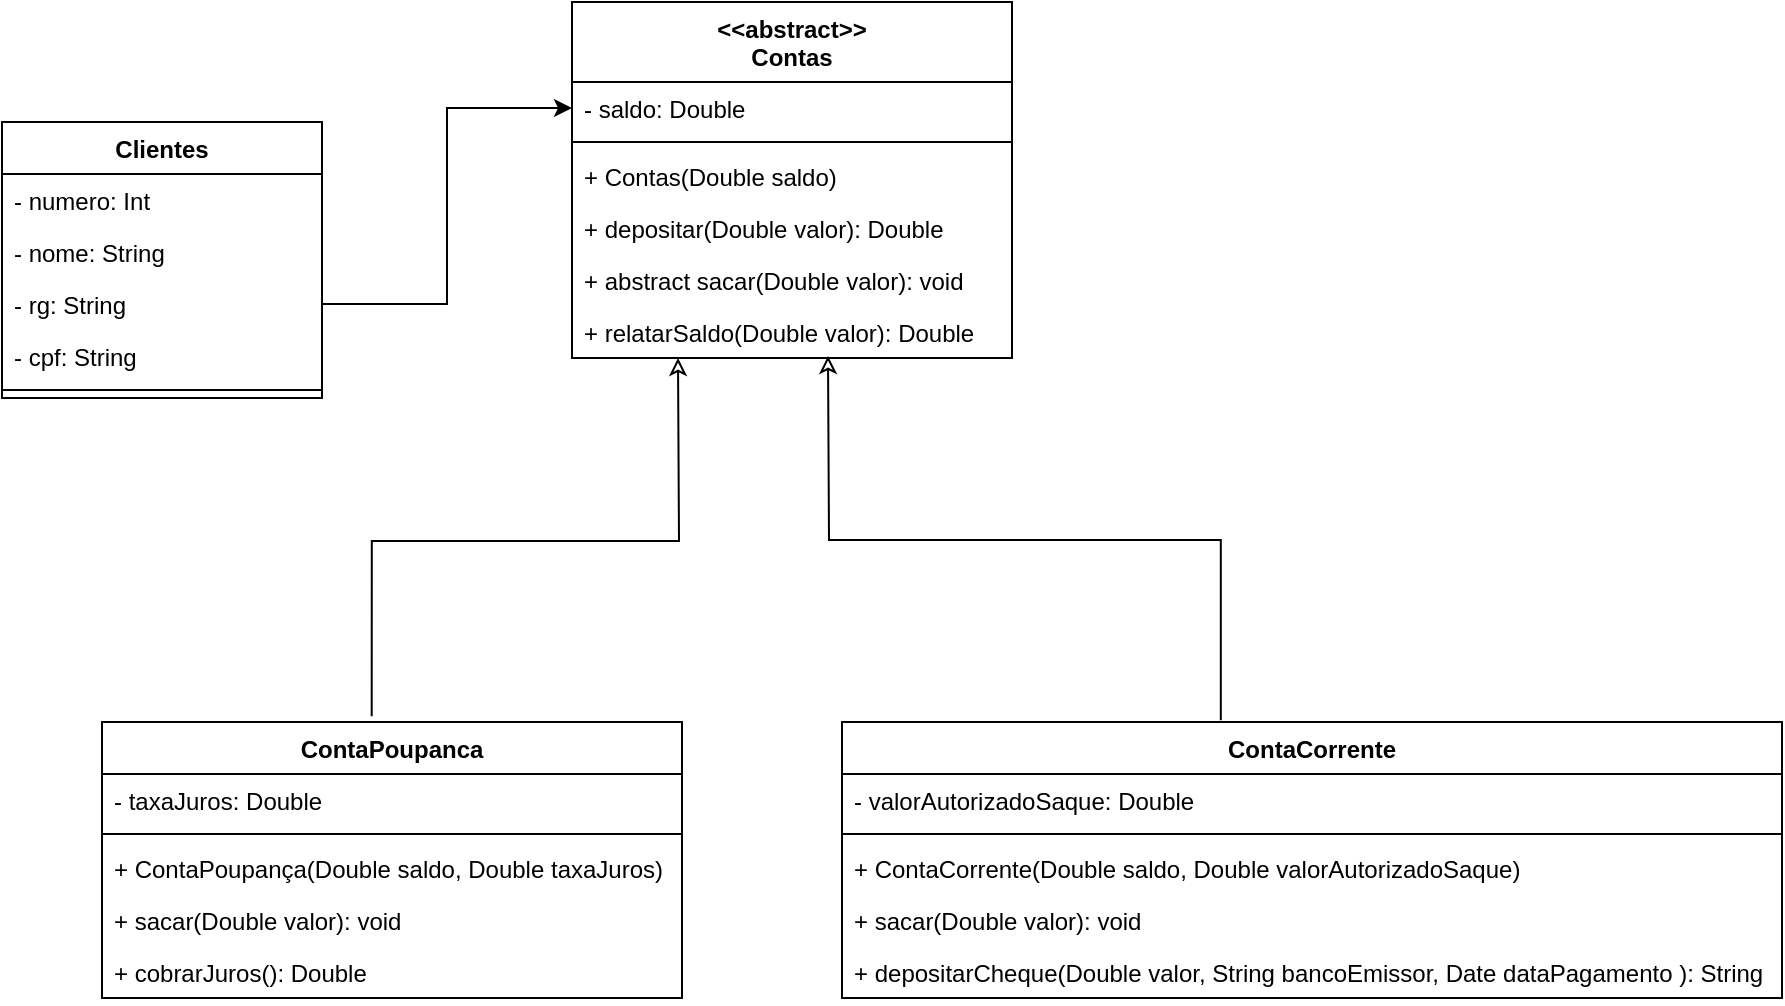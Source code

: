 <mxfile version="15.0.2" type="github">
  <diagram id="UyX0KWrk6E06cgrKRXnX" name="Page-1">
    <mxGraphModel dx="477" dy="377" grid="1" gridSize="10" guides="1" tooltips="1" connect="1" arrows="1" fold="1" page="1" pageScale="1" pageWidth="1169" pageHeight="827" math="0" shadow="0">
      <root>
        <mxCell id="0" />
        <mxCell id="1" parent="0" />
        <mxCell id="UUC1_YlVvFAk-HskTXFo-26" style="edgeStyle=orthogonalEdgeStyle;rounded=0;orthogonalLoop=1;jettySize=auto;html=1;endArrow=classic;endFill=0;exitX=0.465;exitY=-0.021;exitDx=0;exitDy=0;exitPerimeter=0;" edge="1" parent="1" source="UUC1_YlVvFAk-HskTXFo-1">
          <mxGeometry relative="1" as="geometry">
            <mxPoint x="335.034" y="318" as="sourcePoint" />
            <mxPoint x="418" y="198" as="targetPoint" />
          </mxGeometry>
        </mxCell>
        <mxCell id="UUC1_YlVvFAk-HskTXFo-1" value="ContaPoupanca" style="swimlane;fontStyle=1;align=center;verticalAlign=top;childLayout=stackLayout;horizontal=1;startSize=26;horizontalStack=0;resizeParent=1;resizeParentMax=0;resizeLast=0;collapsible=1;marginBottom=0;" vertex="1" parent="1">
          <mxGeometry x="130" y="380" width="290" height="138" as="geometry" />
        </mxCell>
        <mxCell id="UUC1_YlVvFAk-HskTXFo-2" value="- taxaJuros: Double" style="text;strokeColor=none;fillColor=none;align=left;verticalAlign=top;spacingLeft=4;spacingRight=4;overflow=hidden;rotatable=0;points=[[0,0.5],[1,0.5]];portConstraint=eastwest;" vertex="1" parent="UUC1_YlVvFAk-HskTXFo-1">
          <mxGeometry y="26" width="290" height="26" as="geometry" />
        </mxCell>
        <mxCell id="UUC1_YlVvFAk-HskTXFo-3" value="" style="line;strokeWidth=1;fillColor=none;align=left;verticalAlign=middle;spacingTop=-1;spacingLeft=3;spacingRight=3;rotatable=0;labelPosition=right;points=[];portConstraint=eastwest;" vertex="1" parent="UUC1_YlVvFAk-HskTXFo-1">
          <mxGeometry y="52" width="290" height="8" as="geometry" />
        </mxCell>
        <mxCell id="UUC1_YlVvFAk-HskTXFo-4" value="+ ContaPoupança(Double saldo, Double taxaJuros)" style="text;strokeColor=none;fillColor=none;align=left;verticalAlign=top;spacingLeft=4;spacingRight=4;overflow=hidden;rotatable=0;points=[[0,0.5],[1,0.5]];portConstraint=eastwest;" vertex="1" parent="UUC1_YlVvFAk-HskTXFo-1">
          <mxGeometry y="60" width="290" height="26" as="geometry" />
        </mxCell>
        <mxCell id="UUC1_YlVvFAk-HskTXFo-29" value="+ sacar(Double valor): void" style="text;strokeColor=none;fillColor=none;align=left;verticalAlign=top;spacingLeft=4;spacingRight=4;overflow=hidden;rotatable=0;points=[[0,0.5],[1,0.5]];portConstraint=eastwest;" vertex="1" parent="UUC1_YlVvFAk-HskTXFo-1">
          <mxGeometry y="86" width="290" height="26" as="geometry" />
        </mxCell>
        <mxCell id="UUC1_YlVvFAk-HskTXFo-24" value="+ cobrarJuros(): Double" style="text;strokeColor=none;fillColor=none;align=left;verticalAlign=top;spacingLeft=4;spacingRight=4;overflow=hidden;rotatable=0;points=[[0,0.5],[1,0.5]];portConstraint=eastwest;" vertex="1" parent="UUC1_YlVvFAk-HskTXFo-1">
          <mxGeometry y="112" width="290" height="26" as="geometry" />
        </mxCell>
        <mxCell id="UUC1_YlVvFAk-HskTXFo-27" style="edgeStyle=orthogonalEdgeStyle;rounded=0;orthogonalLoop=1;jettySize=auto;html=1;endArrow=classic;endFill=0;exitX=0.403;exitY=-0.006;exitDx=0;exitDy=0;exitPerimeter=0;" edge="1" parent="1" source="UUC1_YlVvFAk-HskTXFo-5">
          <mxGeometry relative="1" as="geometry">
            <mxPoint x="600" y="396" as="sourcePoint" />
            <mxPoint x="493" y="197" as="targetPoint" />
          </mxGeometry>
        </mxCell>
        <mxCell id="UUC1_YlVvFAk-HskTXFo-5" value="ContaCorrente" style="swimlane;fontStyle=1;align=center;verticalAlign=top;childLayout=stackLayout;horizontal=1;startSize=26;horizontalStack=0;resizeParent=1;resizeParentMax=0;resizeLast=0;collapsible=1;marginBottom=0;" vertex="1" parent="1">
          <mxGeometry x="500" y="380" width="470" height="138" as="geometry" />
        </mxCell>
        <mxCell id="UUC1_YlVvFAk-HskTXFo-6" value="- valorAutorizadoSaque: Double" style="text;strokeColor=none;fillColor=none;align=left;verticalAlign=top;spacingLeft=4;spacingRight=4;overflow=hidden;rotatable=0;points=[[0,0.5],[1,0.5]];portConstraint=eastwest;" vertex="1" parent="UUC1_YlVvFAk-HskTXFo-5">
          <mxGeometry y="26" width="470" height="26" as="geometry" />
        </mxCell>
        <mxCell id="UUC1_YlVvFAk-HskTXFo-7" value="" style="line;strokeWidth=1;fillColor=none;align=left;verticalAlign=middle;spacingTop=-1;spacingLeft=3;spacingRight=3;rotatable=0;labelPosition=right;points=[];portConstraint=eastwest;" vertex="1" parent="UUC1_YlVvFAk-HskTXFo-5">
          <mxGeometry y="52" width="470" height="8" as="geometry" />
        </mxCell>
        <mxCell id="UUC1_YlVvFAk-HskTXFo-8" value="+ ContaCorrente(Double saldo, Double valorAutorizadoSaque)" style="text;strokeColor=none;fillColor=none;align=left;verticalAlign=top;spacingLeft=4;spacingRight=4;overflow=hidden;rotatable=0;points=[[0,0.5],[1,0.5]];portConstraint=eastwest;" vertex="1" parent="UUC1_YlVvFAk-HskTXFo-5">
          <mxGeometry y="60" width="470" height="26" as="geometry" />
        </mxCell>
        <mxCell id="UUC1_YlVvFAk-HskTXFo-30" value="+ sacar(Double valor): void" style="text;strokeColor=none;fillColor=none;align=left;verticalAlign=top;spacingLeft=4;spacingRight=4;overflow=hidden;rotatable=0;points=[[0,0.5],[1,0.5]];portConstraint=eastwest;" vertex="1" parent="UUC1_YlVvFAk-HskTXFo-5">
          <mxGeometry y="86" width="470" height="26" as="geometry" />
        </mxCell>
        <mxCell id="UUC1_YlVvFAk-HskTXFo-25" value="+ depositarCheque(Double valor, String bancoEmissor, Date dataPagamento ): String" style="text;strokeColor=none;fillColor=none;align=left;verticalAlign=top;spacingLeft=4;spacingRight=4;overflow=hidden;rotatable=0;points=[[0,0.5],[1,0.5]];portConstraint=eastwest;" vertex="1" parent="UUC1_YlVvFAk-HskTXFo-5">
          <mxGeometry y="112" width="470" height="26" as="geometry" />
        </mxCell>
        <mxCell id="UUC1_YlVvFAk-HskTXFo-9" value="&lt;&lt;abstract&gt;&gt;&#xa;Contas" style="swimlane;fontStyle=1;align=center;verticalAlign=top;childLayout=stackLayout;horizontal=1;startSize=40;horizontalStack=0;resizeParent=1;resizeParentMax=0;resizeLast=0;collapsible=1;marginBottom=0;" vertex="1" parent="1">
          <mxGeometry x="365" y="20" width="220" height="178" as="geometry" />
        </mxCell>
        <mxCell id="UUC1_YlVvFAk-HskTXFo-10" value="- saldo: Double" style="text;strokeColor=none;fillColor=none;align=left;verticalAlign=top;spacingLeft=4;spacingRight=4;overflow=hidden;rotatable=0;points=[[0,0.5],[1,0.5]];portConstraint=eastwest;" vertex="1" parent="UUC1_YlVvFAk-HskTXFo-9">
          <mxGeometry y="40" width="220" height="26" as="geometry" />
        </mxCell>
        <mxCell id="UUC1_YlVvFAk-HskTXFo-11" value="" style="line;strokeWidth=1;fillColor=none;align=left;verticalAlign=middle;spacingTop=-1;spacingLeft=3;spacingRight=3;rotatable=0;labelPosition=right;points=[];portConstraint=eastwest;" vertex="1" parent="UUC1_YlVvFAk-HskTXFo-9">
          <mxGeometry y="66" width="220" height="8" as="geometry" />
        </mxCell>
        <mxCell id="UUC1_YlVvFAk-HskTXFo-12" value="+ Contas(Double saldo)" style="text;strokeColor=none;fillColor=none;align=left;verticalAlign=top;spacingLeft=4;spacingRight=4;overflow=hidden;rotatable=0;points=[[0,0.5],[1,0.5]];portConstraint=eastwest;" vertex="1" parent="UUC1_YlVvFAk-HskTXFo-9">
          <mxGeometry y="74" width="220" height="26" as="geometry" />
        </mxCell>
        <mxCell id="UUC1_YlVvFAk-HskTXFo-21" value="+ depositar(Double valor): Double" style="text;strokeColor=none;fillColor=none;align=left;verticalAlign=top;spacingLeft=4;spacingRight=4;overflow=hidden;rotatable=0;points=[[0,0.5],[1,0.5]];portConstraint=eastwest;" vertex="1" parent="UUC1_YlVvFAk-HskTXFo-9">
          <mxGeometry y="100" width="220" height="26" as="geometry" />
        </mxCell>
        <mxCell id="UUC1_YlVvFAk-HskTXFo-22" value="+ abstract sacar(Double valor): void" style="text;strokeColor=none;fillColor=none;align=left;verticalAlign=top;spacingLeft=4;spacingRight=4;overflow=hidden;rotatable=0;points=[[0,0.5],[1,0.5]];portConstraint=eastwest;" vertex="1" parent="UUC1_YlVvFAk-HskTXFo-9">
          <mxGeometry y="126" width="220" height="26" as="geometry" />
        </mxCell>
        <mxCell id="UUC1_YlVvFAk-HskTXFo-31" value="+ relatarSaldo(Double valor): Double" style="text;strokeColor=none;fillColor=none;align=left;verticalAlign=top;spacingLeft=4;spacingRight=4;overflow=hidden;rotatable=0;points=[[0,0.5],[1,0.5]];portConstraint=eastwest;" vertex="1" parent="UUC1_YlVvFAk-HskTXFo-9">
          <mxGeometry y="152" width="220" height="26" as="geometry" />
        </mxCell>
        <mxCell id="UUC1_YlVvFAk-HskTXFo-13" value="Clientes" style="swimlane;fontStyle=1;align=center;verticalAlign=top;childLayout=stackLayout;horizontal=1;startSize=26;horizontalStack=0;resizeParent=1;resizeParentMax=0;resizeLast=0;collapsible=1;marginBottom=0;" vertex="1" parent="1">
          <mxGeometry x="80" y="80" width="160" height="138" as="geometry" />
        </mxCell>
        <mxCell id="UUC1_YlVvFAk-HskTXFo-14" value="- numero: Int" style="text;strokeColor=none;fillColor=none;align=left;verticalAlign=top;spacingLeft=4;spacingRight=4;overflow=hidden;rotatable=0;points=[[0,0.5],[1,0.5]];portConstraint=eastwest;" vertex="1" parent="UUC1_YlVvFAk-HskTXFo-13">
          <mxGeometry y="26" width="160" height="26" as="geometry" />
        </mxCell>
        <mxCell id="UUC1_YlVvFAk-HskTXFo-17" value="- nome: String" style="text;strokeColor=none;fillColor=none;align=left;verticalAlign=top;spacingLeft=4;spacingRight=4;overflow=hidden;rotatable=0;points=[[0,0.5],[1,0.5]];portConstraint=eastwest;" vertex="1" parent="UUC1_YlVvFAk-HskTXFo-13">
          <mxGeometry y="52" width="160" height="26" as="geometry" />
        </mxCell>
        <mxCell id="UUC1_YlVvFAk-HskTXFo-18" value="- rg: String" style="text;strokeColor=none;fillColor=none;align=left;verticalAlign=top;spacingLeft=4;spacingRight=4;overflow=hidden;rotatable=0;points=[[0,0.5],[1,0.5]];portConstraint=eastwest;" vertex="1" parent="UUC1_YlVvFAk-HskTXFo-13">
          <mxGeometry y="78" width="160" height="26" as="geometry" />
        </mxCell>
        <mxCell id="UUC1_YlVvFAk-HskTXFo-19" value="- cpf: String" style="text;strokeColor=none;fillColor=none;align=left;verticalAlign=top;spacingLeft=4;spacingRight=4;overflow=hidden;rotatable=0;points=[[0,0.5],[1,0.5]];portConstraint=eastwest;" vertex="1" parent="UUC1_YlVvFAk-HskTXFo-13">
          <mxGeometry y="104" width="160" height="26" as="geometry" />
        </mxCell>
        <mxCell id="UUC1_YlVvFAk-HskTXFo-15" value="" style="line;strokeWidth=1;fillColor=none;align=left;verticalAlign=middle;spacingTop=-1;spacingLeft=3;spacingRight=3;rotatable=0;labelPosition=right;points=[];portConstraint=eastwest;" vertex="1" parent="UUC1_YlVvFAk-HskTXFo-13">
          <mxGeometry y="130" width="160" height="8" as="geometry" />
        </mxCell>
        <mxCell id="UUC1_YlVvFAk-HskTXFo-20" style="edgeStyle=orthogonalEdgeStyle;rounded=0;orthogonalLoop=1;jettySize=auto;html=1;" edge="1" parent="1" source="UUC1_YlVvFAk-HskTXFo-18" target="UUC1_YlVvFAk-HskTXFo-10">
          <mxGeometry relative="1" as="geometry" />
        </mxCell>
      </root>
    </mxGraphModel>
  </diagram>
</mxfile>
